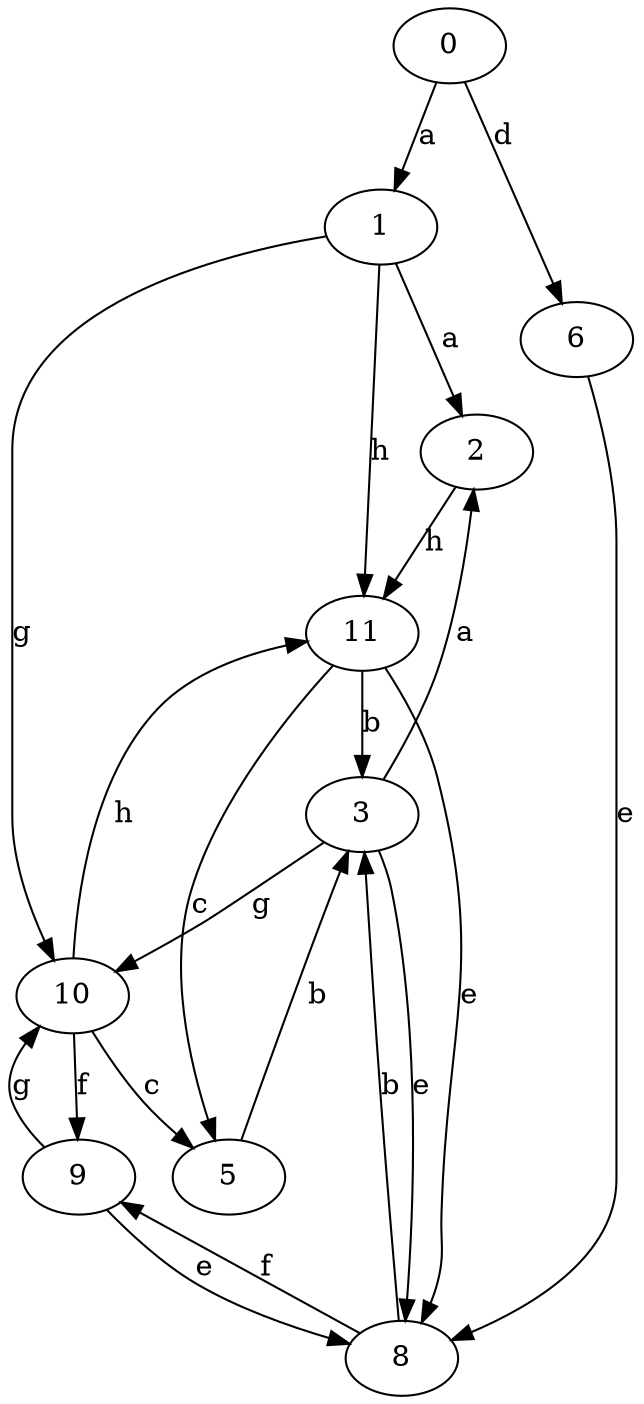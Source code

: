strict digraph  {
1;
2;
3;
0;
5;
6;
8;
9;
10;
11;
1 -> 2  [label=a];
1 -> 10  [label=g];
1 -> 11  [label=h];
2 -> 11  [label=h];
3 -> 2  [label=a];
3 -> 8  [label=e];
3 -> 10  [label=g];
0 -> 1  [label=a];
0 -> 6  [label=d];
5 -> 3  [label=b];
6 -> 8  [label=e];
8 -> 3  [label=b];
8 -> 9  [label=f];
9 -> 8  [label=e];
9 -> 10  [label=g];
10 -> 5  [label=c];
10 -> 9  [label=f];
10 -> 11  [label=h];
11 -> 3  [label=b];
11 -> 5  [label=c];
11 -> 8  [label=e];
}
